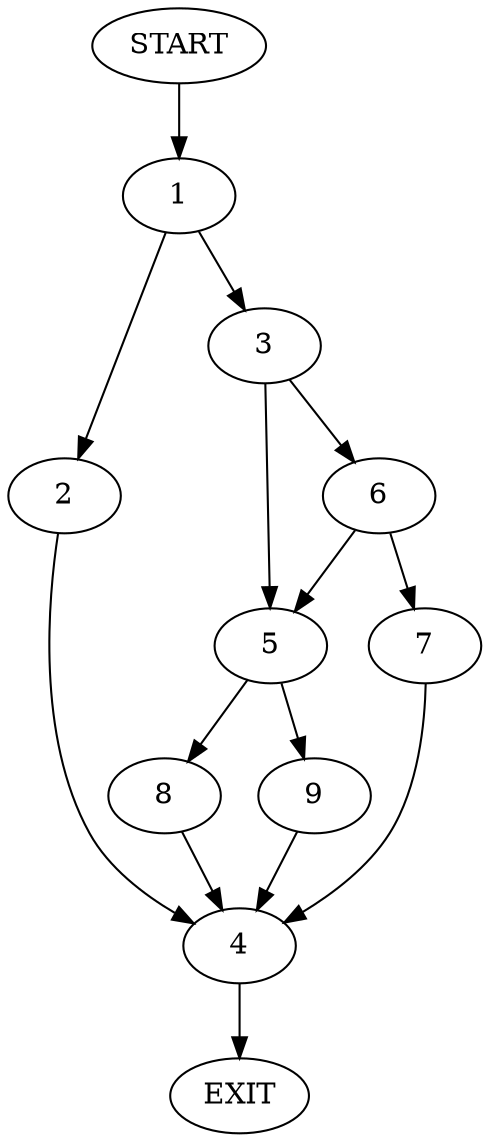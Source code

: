 digraph {
0 [label="START"]
10 [label="EXIT"]
0 -> 1
1 -> 2
1 -> 3
2 -> 4
3 -> 5
3 -> 6
4 -> 10
6 -> 5
6 -> 7
5 -> 8
5 -> 9
7 -> 4
8 -> 4
9 -> 4
}
